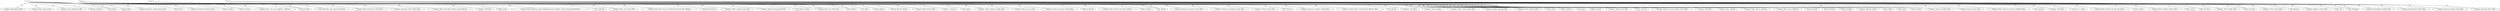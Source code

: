 graph dbpedia {
"47" [shape=box];
"444" [shape=box];
"447" [shape=box];
"1203" [shape=box];

"1203" -- "Category_Films_directed_by_Mark_Sandrich" [weight=0.75; label="10"];
"1203" -- "Mark_Sandrich" [weight=0.8; label="4"];
"447" -- "Brian_De_Palma" [weight=0.8; label="4"];
"1203" -- "Max_Steiner" [weight=0.3; label="2"];
"447" -- "Category_1970s_horror_films" [weight=0.75; label="10"];
"444" -- "Chuck_Russell" [weight=0.8; label="4"];
"447" -- "Paul_Monash" [weight=0.1; label="6"];
"447" -- "Category_Religious_horror_films" [weight=0.75; label="10"];
"1203" -- "Category_Black_and_white_films" [weight=0.75; label="10"];
"1203" -- "Category_American_romantic_musical_films" [weight=0.75; label="10"];
"447" -- "Mario_Tosi" [weight=0.4; label="3"];
"1203" -- "Category_American_screwball_comedy_films" [weight=0.75; label="10"];
"47" -- "Jeffrey_Jones" [weight=0.6; label="7"];
"447" -- "Pino_Donaggio" [weight=0.3; label="2"];
"447" -- "Category_Psychological_thriller_films" [weight=0.75; label="10"];
"447" -- "Category_Supernatural_thriller_films" [weight=0.75; label="10"];
"447" -- "Brian_De_Palma" [weight=0.1; label="6"];
"444" -- "Category_American_films" [weight=0.75; label="10"];
"1203" -- "Max_Steiner" [weight=0.3; label="2"];
"447" -- "Category_American_coming_of_age_films" [weight=0.75; label="10"];
"47" -- "Category_Films_featuring_a_Best_Supporting_Actor_Academy_Award_winning_performance" [weight=0.75; label="10"];
"447" -- "Category_American_horror_films" [weight=0.75; label="10"];
"444" -- "Category_1980s_science_fiction_films" [weight=0.75; label="10"];
"1203" -- "Category_1930s_musical_films" [weight=0.75; label="10"];
"447" -- "Category_American_thriller_films" [weight=0.75; label="10"];
"444" -- "Category_TriStar_Pictures_films" [weight=0.75; label="10"];
"444" -- "Category_English_language_films" [weight=0.75; label="10"];
"47" -- "Chris_Lebenzon" [weight=0.4; label="1"];
"47" -- "Category_Films_set_in_the_1950s" [weight=0.75; label="10"];
"444" -- "Candy_Clark" [weight=0.6; label="7"];
"444" -- "Jeffrey_DeMunn" [weight=0.6; label="7"];
"447" -- "Category_American_teen_films" [weight=0.75; label="10"];
"444" -- "Michael_Hoenig" [weight=0.3; label="2"];
"47" -- "Category_Films_that_won_the_Academy_Award_for_Best_Makeup" [weight=0.75; label="10"];
"1203" -- "RKO_Pictures" [weight=0.2; label="5"];
"1203" -- "Category_American_romantic_comedy_films" [weight=0.75; label="10"];
"1203" -- "Category_United_States_National_Film_Registry_films" [weight=0.75; label="10"];
"444" -- "Joe_Seneca" [weight=0.6; label="7"];
"47" -- "Touchstone_Pictures" [weight=0.2; label="5"];
"47" -- "Category_1990s_comedy_drama_films" [weight=0.75; label="10"];
"47" -- "Category_American_biographical_films" [weight=0.75; label="10"];
"444" -- "Elliott_Kastner" [weight=0.1; label="6"];
"444" -- "Category_1980s_horror_films" [weight=0.75; label="10"];
"444" -- "TriStar_Pictures" [weight=0.2; label="5"];
"47" -- "Sarah_Jessica_Parker" [weight=0.6; label="7"];
"47" -- "Category_Biographical_films" [weight=0.75; label="10"];
"47" -- "Category_Films_about_actors" [weight=0.75; label="10"];
"1203" -- "Fred_Astaire" [weight=0.6; label="7"];
"444" -- "Category_American_science_fiction_horror_films" [weight=0.75; label="10"];
"447" -- "Category_Films_based_on_works_by_Stephen_King" [weight=0.75; label="10"];
"444" -- "Category_1988_films" [weight=0.75; label="10"];
"447" -- "Category_English_language_films" [weight=0.75; label="10"];
"447" -- "Sissy_Spacek" [weight=0.6; label="7"];
"1203" -- "Category_1935_films" [weight=0.75; label="10"];
"47" -- "Category_Cross_dressing_in_film" [weight=0.75; label="10"];
"47" -- "Patricia_Arquette" [weight=0.6; label="7"];
"447" -- "Category_1976_films" [weight=0.75; label="10"];
"47" -- "Category_English_language_films" [weight=0.75; label="10"];
"1203" -- "Irving_Berlin" [weight=0.3; label="2"];
"1203" -- "Eric_Blore" [weight=0.6; label="7"];
"47" -- "Tim_Burton" [weight=0.1; label="6"];
"444" -- "Category_Film_remakes" [weight=0.75; label="10"];
"447" -- "Lawrence_D__Cohen" [weight=0.4; label="9"];
"447" -- "Category_Films_directed_by_Brian_De_Palma" [weight=0.75; label="10"];
"1203" -- "Ginger_Rogers" [weight=0.6; label="7"];
"447" -- "United_Artists" [weight=0.2; label="5"];
"1203" -- "Edward_Everett_Horton" [weight=0.6; label="7"];
"47" -- "Johnny_Depp" [weight=0.6; label="7"];
"444" -- "Chuck_Russell" [weight=0.4; label="9"];
"47" -- "Category_American_comedy_drama_films" [weight=0.75; label="10"];
"447" -- "Category_Metro_Goldwyn_Mayer_films" [weight=0.75; label="10"];
"444" -- "Category_Films_shot_in_Louisiana" [weight=0.75; label="10"];
"47" -- "Bill_Murray" [weight=0.6; label="7"];
"1203" -- "Category_RKO_Pictures_films" [weight=0.75; label="10"];
"447" -- "Pino_Donaggio" [weight=0.3; label="2"];
"1203" -- "Pandro_S__Berman" [weight=0.1; label="6"];
"444" -- "Michael_Hoenig" [weight=0.3; label="2"];
"444" -- "Category_Films_set_in_California" [weight=0.75; label="10"];
"447" -- "Piper_Laurie" [weight=0.6; label="7"];
"1203" -- "David_Abel" [weight=0.4; label="3"];
"444" -- "Shawnee_Smith" [weight=0.6; label="7"];
"447" -- "John_Travolta" [weight=0.6; label="7"];
"47" -- "Category_Touchstone_Pictures_films" [weight=0.75; label="10"];
"1203" -- "Category_1930s_romantic_comedy_films" [weight=0.75; label="10"];
"47" -- "Tim_Burton" [weight=0.8; label="4"];
"1203" -- "Category_Films_set_in_London" [weight=0.75; label="10"];
"47" -- "Category_Black_and_white_films" [weight=0.75; label="10"];
"47" -- "Martin_Landau" [weight=0.6; label="7"];
"447" -- "Category_1970s_thriller_films" [weight=0.75; label="10"];
"47" -- "Denise_Di_Novi" [weight=0.1; label="6"];
"1203" -- "Category_American_musical_comedy_films" [weight=0.75; label="10"];
"47" -- "Category_Films_set_in_Los_Angeles__California" [weight=0.75; label="10"];
"1203" -- "Irving_Berlin" [weight=0.3; label="2"];
"47" -- "Howard_Shore" [weight=0.3; label="2"];
"47" -- "Howard_Shore" [weight=0.3; label="2"];
"47" -- "Scott_Alexander_and_Larry_Karaszewski" [weight=0.4; label="9"];
"444" -- "Frank_Darabont" [weight=0.4; label="9"];
"1203" -- "Helen_Broderick" [weight=0.6; label="7"];
"47" -- "Category_Films_directed_by_Tim_Burton" [weight=0.75; label="10"];
"47" -- "Category_American_LGBT_related_films" [weight=0.75; label="10"];
"444" -- "Category_Monster_movies" [weight=0.75; label="10"];
"47" -- "Category_Films_about_film_directors_and_producers" [weight=0.75; label="10"];
"444" -- "Kevin_Dillon" [weight=0.6; label="7"];
"47" -- "Category_1994_films" [weight=0.75; label="10"];
"444" -- "Mark_Irwin" [weight=0.4; label="3"];
}
